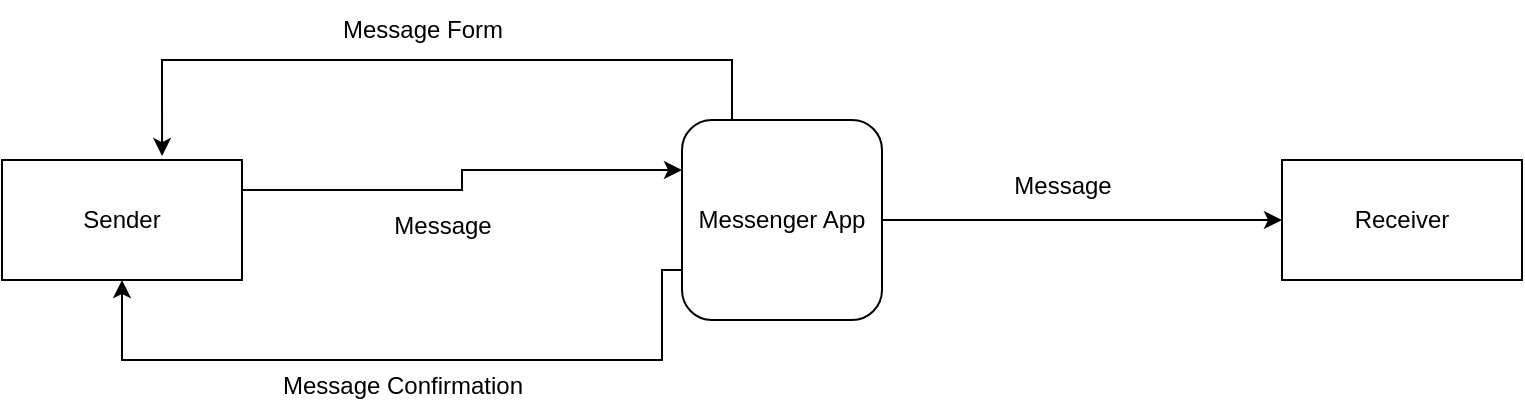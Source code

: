 <mxfile version="24.7.16">
  <diagram name="Page-1" id="SK7WmfVoNXhXucEAVQLP">
    <mxGraphModel dx="880" dy="426" grid="1" gridSize="10" guides="1" tooltips="1" connect="1" arrows="1" fold="1" page="1" pageScale="1" pageWidth="1100" pageHeight="850" math="0" shadow="0">
      <root>
        <mxCell id="0" />
        <mxCell id="1" parent="0" />
        <mxCell id="3t2K0UFTwfDW4qAzWFTP-21" style="edgeStyle=orthogonalEdgeStyle;rounded=0;orthogonalLoop=1;jettySize=auto;html=1;exitX=1;exitY=0.25;exitDx=0;exitDy=0;entryX=0;entryY=0.25;entryDx=0;entryDy=0;" edge="1" parent="1" source="3t2K0UFTwfDW4qAzWFTP-1" target="3t2K0UFTwfDW4qAzWFTP-11">
          <mxGeometry relative="1" as="geometry" />
        </mxCell>
        <mxCell id="3t2K0UFTwfDW4qAzWFTP-1" value="Sender" style="rounded=0;whiteSpace=wrap;html=1;" vertex="1" parent="1">
          <mxGeometry x="90" y="290" width="120" height="60" as="geometry" />
        </mxCell>
        <mxCell id="3t2K0UFTwfDW4qAzWFTP-2" value="Receiver" style="rounded=0;whiteSpace=wrap;html=1;" vertex="1" parent="1">
          <mxGeometry x="730" y="290" width="120" height="60" as="geometry" />
        </mxCell>
        <mxCell id="3t2K0UFTwfDW4qAzWFTP-13" style="edgeStyle=orthogonalEdgeStyle;rounded=0;orthogonalLoop=1;jettySize=auto;html=1;exitX=1;exitY=0.5;exitDx=0;exitDy=0;entryX=0;entryY=0.5;entryDx=0;entryDy=0;" edge="1" parent="1" source="3t2K0UFTwfDW4qAzWFTP-11" target="3t2K0UFTwfDW4qAzWFTP-2">
          <mxGeometry relative="1" as="geometry" />
        </mxCell>
        <mxCell id="3t2K0UFTwfDW4qAzWFTP-16" style="edgeStyle=orthogonalEdgeStyle;rounded=0;orthogonalLoop=1;jettySize=auto;html=1;exitX=0;exitY=0.75;exitDx=0;exitDy=0;entryX=0.5;entryY=1;entryDx=0;entryDy=0;" edge="1" parent="1" source="3t2K0UFTwfDW4qAzWFTP-11" target="3t2K0UFTwfDW4qAzWFTP-1">
          <mxGeometry relative="1" as="geometry">
            <Array as="points">
              <mxPoint x="420" y="345" />
              <mxPoint x="420" y="390" />
              <mxPoint x="150" y="390" />
            </Array>
          </mxGeometry>
        </mxCell>
        <mxCell id="3t2K0UFTwfDW4qAzWFTP-11" value="Messenger App" style="rounded=1;whiteSpace=wrap;html=1;" vertex="1" parent="1">
          <mxGeometry x="430" y="270" width="100" height="100" as="geometry" />
        </mxCell>
        <mxCell id="3t2K0UFTwfDW4qAzWFTP-14" value="Message" style="text;html=1;align=center;verticalAlign=middle;resizable=0;points=[];autosize=1;strokeColor=none;fillColor=none;" vertex="1" parent="1">
          <mxGeometry x="585" y="288" width="70" height="30" as="geometry" />
        </mxCell>
        <mxCell id="3t2K0UFTwfDW4qAzWFTP-15" style="edgeStyle=orthogonalEdgeStyle;rounded=0;orthogonalLoop=1;jettySize=auto;html=1;exitX=0.25;exitY=0;exitDx=0;exitDy=0;entryX=0.667;entryY=-0.033;entryDx=0;entryDy=0;entryPerimeter=0;" edge="1" parent="1" source="3t2K0UFTwfDW4qAzWFTP-11" target="3t2K0UFTwfDW4qAzWFTP-1">
          <mxGeometry relative="1" as="geometry">
            <Array as="points">
              <mxPoint x="455" y="240" />
              <mxPoint x="170" y="240" />
            </Array>
          </mxGeometry>
        </mxCell>
        <mxCell id="3t2K0UFTwfDW4qAzWFTP-20" value="Message Form" style="text;html=1;align=center;verticalAlign=middle;resizable=0;points=[];autosize=1;strokeColor=none;fillColor=none;" vertex="1" parent="1">
          <mxGeometry x="250" y="210" width="100" height="30" as="geometry" />
        </mxCell>
        <mxCell id="3t2K0UFTwfDW4qAzWFTP-22" value="Message" style="text;html=1;align=center;verticalAlign=middle;resizable=0;points=[];autosize=1;strokeColor=none;fillColor=none;" vertex="1" parent="1">
          <mxGeometry x="275" y="308" width="70" height="30" as="geometry" />
        </mxCell>
        <mxCell id="3t2K0UFTwfDW4qAzWFTP-23" value="Message Confirmation" style="text;html=1;align=center;verticalAlign=middle;resizable=0;points=[];autosize=1;strokeColor=none;fillColor=none;" vertex="1" parent="1">
          <mxGeometry x="220" y="388" width="140" height="30" as="geometry" />
        </mxCell>
      </root>
    </mxGraphModel>
  </diagram>
</mxfile>
